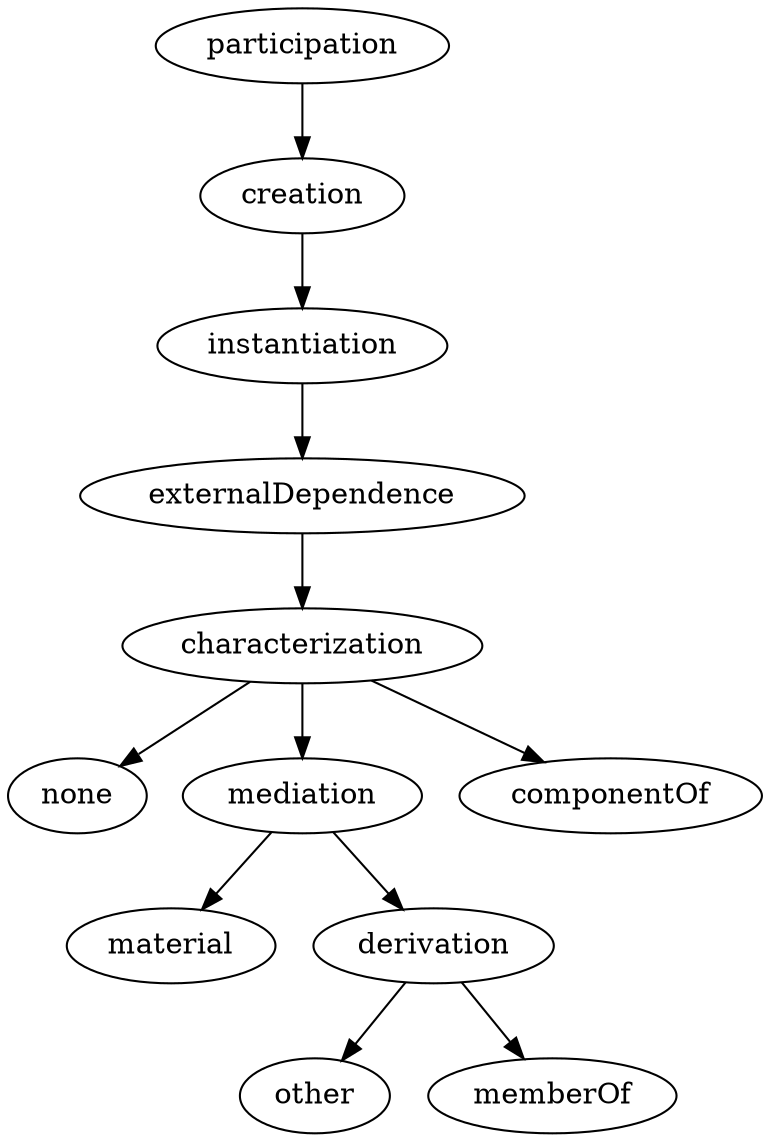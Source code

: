 strict digraph {
participation;
creation;
instantiation;
externalDependence;
characterization;
none;
mediation;
componentOf;
material;
derivation;
other;
memberOf;
participation -> creation;
creation -> instantiation;
instantiation -> externalDependence;
externalDependence -> characterization;
characterization -> none;
characterization -> mediation;
characterization -> componentOf;
mediation -> material;
mediation -> derivation;
derivation -> other;
derivation -> memberOf;
}
